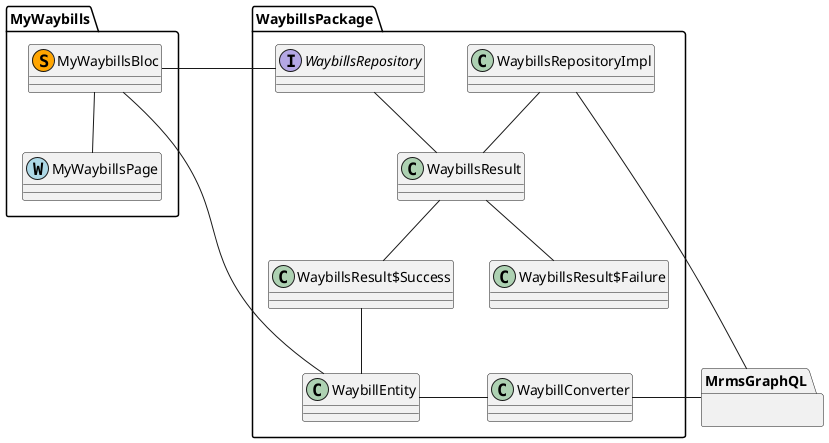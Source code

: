 @startuml Waybills
package MyWaybills {
    class MyWaybillsPage << (W, LightBlue) >>
    class MyWaybillsBloc << (S, Orange) >>
}


package WaybillsPackage {
    interface WaybillsRepository
    class WaybillsRepositoryImpl
    class WaybillsResult
    class WaybillsResult$Success
    class WaybillsResult$Failure
    class WaybillEntity
    class WaybillConverter
}

package MrmsGraphQL {}

MyWaybillsBloc -- MyWaybillsPage
MyWaybillsBloc - WaybillsRepository
MyWaybillsBloc - WaybillEntity

WaybillsResult -- WaybillsResult$Success
WaybillsResult -- WaybillsResult$Failure
WaybillsResult$Success -- WaybillEntity

WaybillEntity - WaybillConverter
WaybillConverter - MrmsGraphQL

WaybillsRepository -- WaybillsResult
WaybillsRepositoryImpl -- WaybillsResult

WaybillsRepositoryImpl -- MrmsGraphQL

@enduml